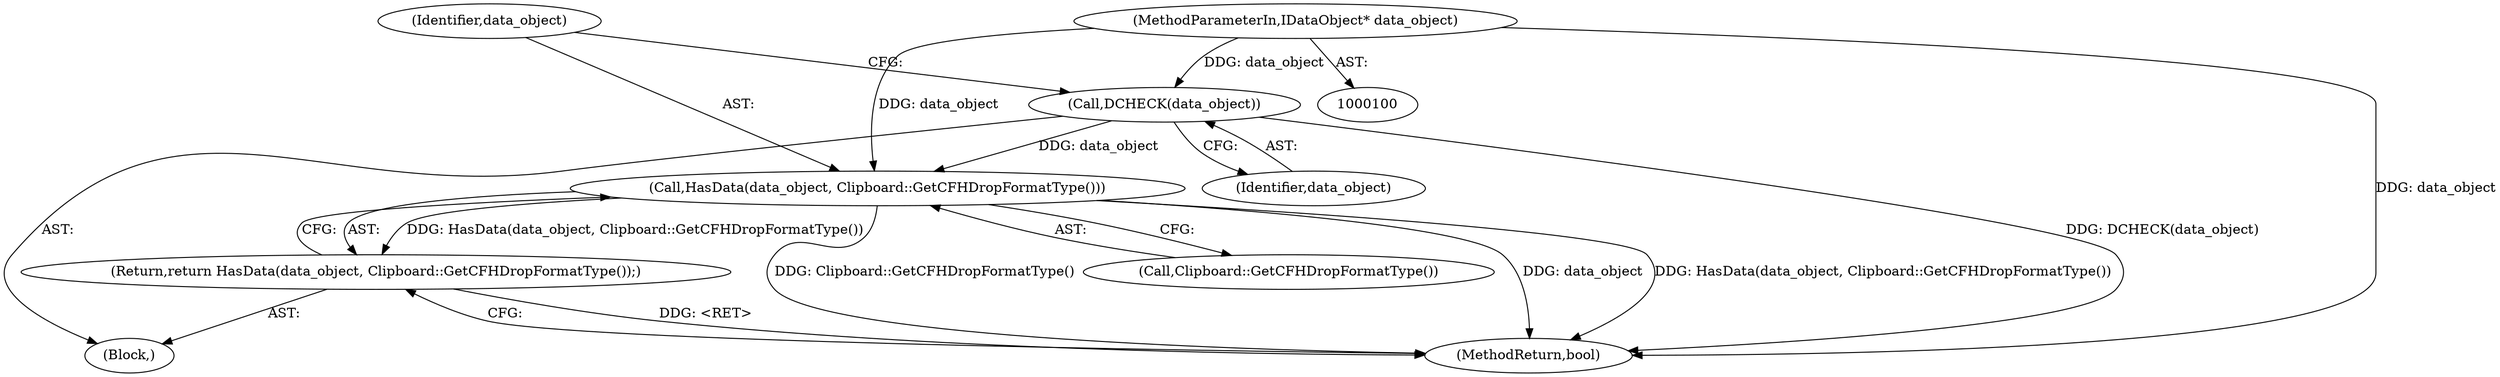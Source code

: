 digraph "1_Chrome_e93dc535728da259ec16d1c3cc393f80b25f64ae_9@pointer" {
"1000101" [label="(MethodParameterIn,IDataObject* data_object)"];
"1000103" [label="(Call,DCHECK(data_object))"];
"1000106" [label="(Call,HasData(data_object, Clipboard::GetCFHDropFormatType()))"];
"1000105" [label="(Return,return HasData(data_object, Clipboard::GetCFHDropFormatType());)"];
"1000109" [label="(MethodReturn,bool)"];
"1000101" [label="(MethodParameterIn,IDataObject* data_object)"];
"1000107" [label="(Identifier,data_object)"];
"1000106" [label="(Call,HasData(data_object, Clipboard::GetCFHDropFormatType()))"];
"1000103" [label="(Call,DCHECK(data_object))"];
"1000102" [label="(Block,)"];
"1000108" [label="(Call,Clipboard::GetCFHDropFormatType())"];
"1000105" [label="(Return,return HasData(data_object, Clipboard::GetCFHDropFormatType());)"];
"1000104" [label="(Identifier,data_object)"];
"1000101" -> "1000100"  [label="AST: "];
"1000101" -> "1000109"  [label="DDG: data_object"];
"1000101" -> "1000103"  [label="DDG: data_object"];
"1000101" -> "1000106"  [label="DDG: data_object"];
"1000103" -> "1000102"  [label="AST: "];
"1000103" -> "1000104"  [label="CFG: "];
"1000104" -> "1000103"  [label="AST: "];
"1000107" -> "1000103"  [label="CFG: "];
"1000103" -> "1000109"  [label="DDG: DCHECK(data_object)"];
"1000103" -> "1000106"  [label="DDG: data_object"];
"1000106" -> "1000105"  [label="AST: "];
"1000106" -> "1000108"  [label="CFG: "];
"1000107" -> "1000106"  [label="AST: "];
"1000108" -> "1000106"  [label="AST: "];
"1000105" -> "1000106"  [label="CFG: "];
"1000106" -> "1000109"  [label="DDG: Clipboard::GetCFHDropFormatType()"];
"1000106" -> "1000109"  [label="DDG: data_object"];
"1000106" -> "1000109"  [label="DDG: HasData(data_object, Clipboard::GetCFHDropFormatType())"];
"1000106" -> "1000105"  [label="DDG: HasData(data_object, Clipboard::GetCFHDropFormatType())"];
"1000105" -> "1000102"  [label="AST: "];
"1000109" -> "1000105"  [label="CFG: "];
"1000105" -> "1000109"  [label="DDG: <RET>"];
}
